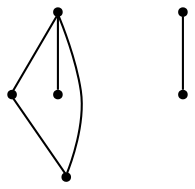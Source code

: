 digraph G {
0 [shape=point, label="1"];
1 [shape=point, label="2"];
2 [shape=point, label="3"];
3 [shape=point, label="4"];
4 [shape=point, label="5"];
5 [shape=point, label="6"];
0 -> 1 [ dir="none"];
0 -> 2 [ dir="none"];
0 -> 3 [ dir="none"];
1 -> 3 [ dir="none"];
4 -> 5 [ dir="none"];
}
